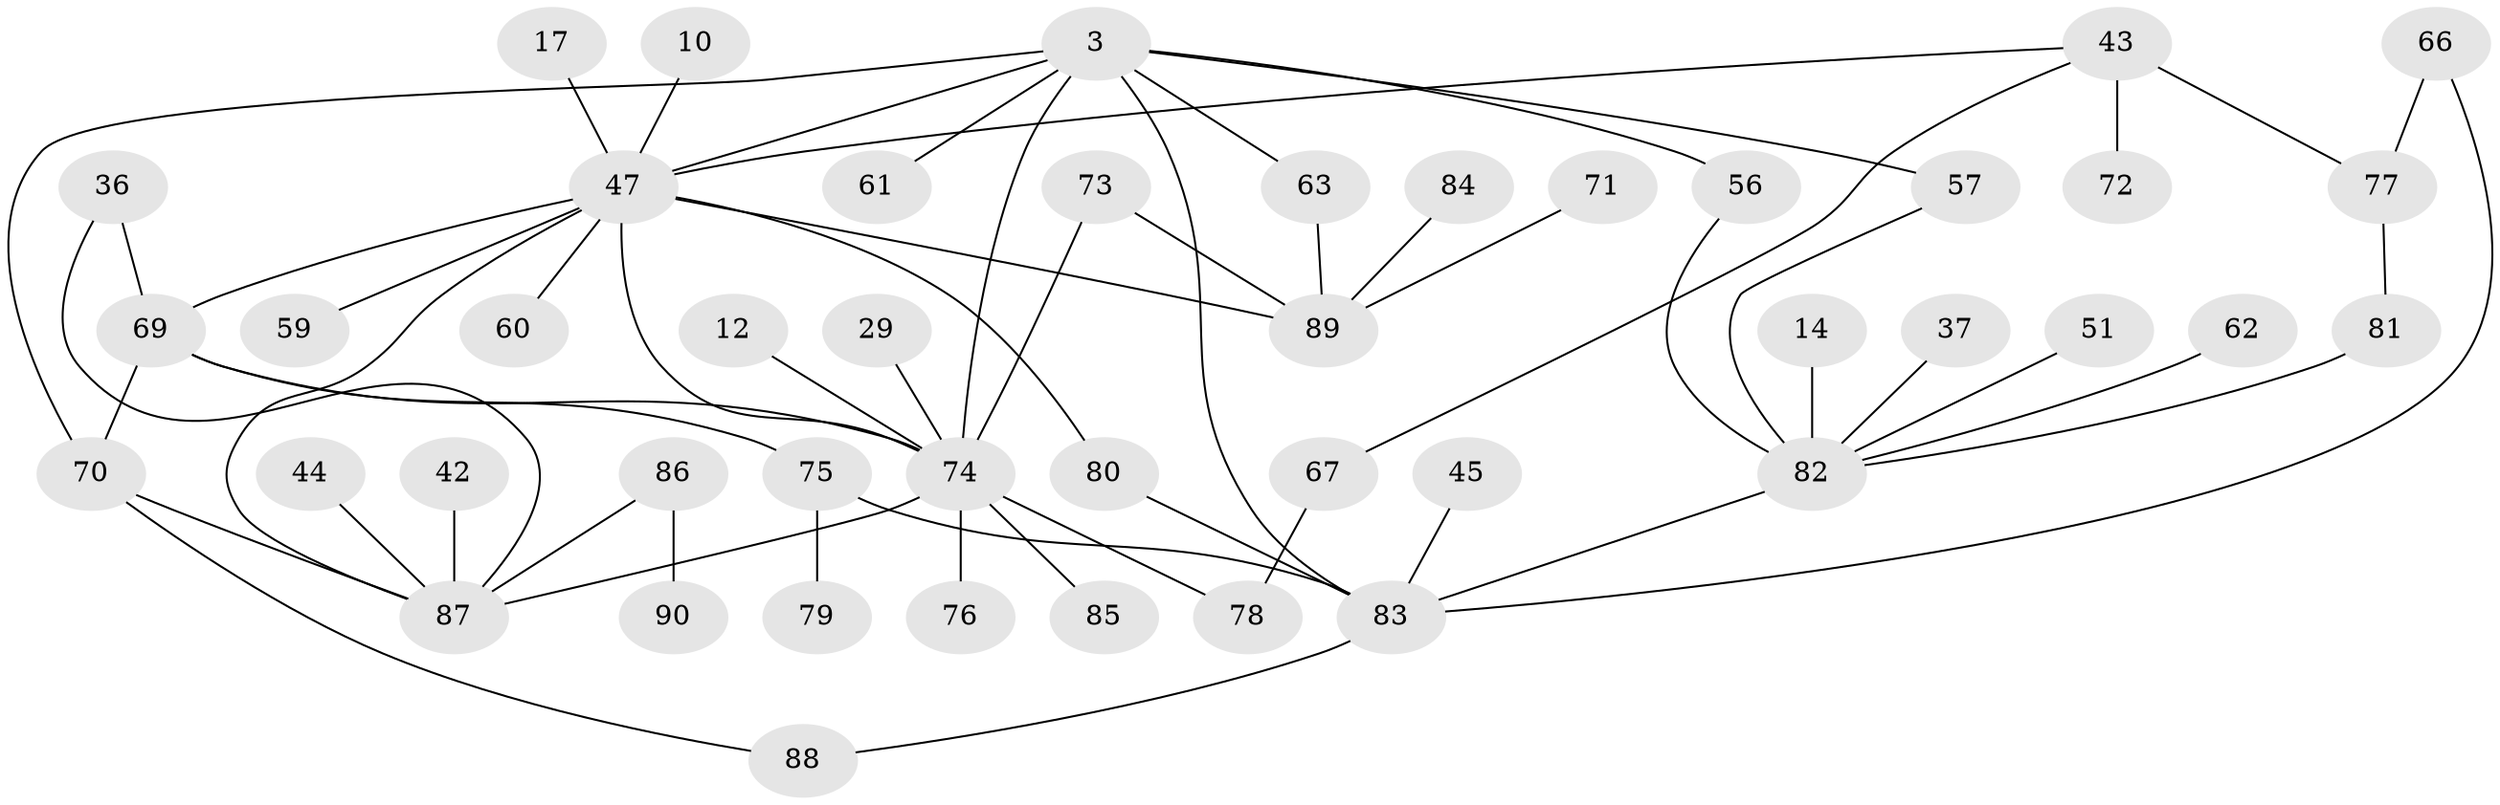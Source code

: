 // original degree distribution, {7: 0.022222222222222223, 6: 0.05555555555555555, 12: 0.011111111111111112, 5: 0.044444444444444446, 4: 0.07777777777777778, 2: 0.3111111111111111, 1: 0.3111111111111111, 8: 0.011111111111111112, 3: 0.15555555555555556}
// Generated by graph-tools (version 1.1) at 2025/41/03/09/25 04:41:10]
// undirected, 45 vertices, 60 edges
graph export_dot {
graph [start="1"]
  node [color=gray90,style=filled];
  3;
  10;
  12;
  14;
  17 [super="+9"];
  29;
  36;
  37;
  42;
  43;
  44;
  45;
  47 [super="+22+38+35"];
  51;
  56 [super="+25+30"];
  57 [super="+23"];
  59;
  60;
  61;
  62;
  63 [super="+32"];
  66;
  67;
  69 [super="+6"];
  70 [super="+52"];
  71;
  72;
  73;
  74 [super="+21+27+46+68"];
  75 [super="+54"];
  76;
  77 [super="+48"];
  78;
  79;
  80 [super="+55+65+58"];
  81;
  82 [super="+16+7"];
  83 [super="+4+19"];
  84;
  85;
  86;
  87 [super="+34"];
  88;
  89 [super="+53"];
  90;
  3 -- 47 [weight=3];
  3 -- 61;
  3 -- 63 [weight=2];
  3 -- 83 [weight=2];
  3 -- 57;
  3 -- 56;
  3 -- 74;
  3 -- 70;
  10 -- 47;
  12 -- 74;
  14 -- 82;
  17 -- 47;
  29 -- 74;
  36 -- 69;
  36 -- 87;
  37 -- 82;
  42 -- 87;
  43 -- 67;
  43 -- 72;
  43 -- 77 [weight=2];
  43 -- 47;
  44 -- 87;
  45 -- 83;
  47 -- 69 [weight=4];
  47 -- 87 [weight=2];
  47 -- 89 [weight=2];
  47 -- 59;
  47 -- 60;
  47 -- 80;
  47 -- 74 [weight=3];
  51 -- 82;
  56 -- 82;
  57 -- 82;
  62 -- 82;
  63 -- 89;
  66 -- 77;
  66 -- 83;
  67 -- 78;
  69 -- 75;
  69 -- 74;
  69 -- 70;
  70 -- 88;
  70 -- 87;
  71 -- 89;
  73 -- 89;
  73 -- 74;
  74 -- 78;
  74 -- 76;
  74 -- 85;
  74 -- 87 [weight=2];
  75 -- 79;
  75 -- 83;
  77 -- 81;
  80 -- 83;
  81 -- 82;
  82 -- 83 [weight=2];
  83 -- 88;
  84 -- 89;
  86 -- 90;
  86 -- 87;
}
